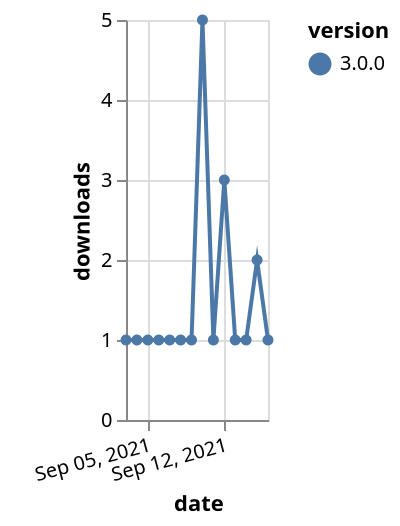 {"$schema": "https://vega.github.io/schema/vega-lite/v5.json", "description": "A simple bar chart with embedded data.", "data": {"values": [{"date": "2021-09-03", "total": 266, "delta": 1, "version": "3.0.0"}, {"date": "2021-09-04", "total": 267, "delta": 1, "version": "3.0.0"}, {"date": "2021-09-05", "total": 268, "delta": 1, "version": "3.0.0"}, {"date": "2021-09-06", "total": 269, "delta": 1, "version": "3.0.0"}, {"date": "2021-09-07", "total": 270, "delta": 1, "version": "3.0.0"}, {"date": "2021-09-08", "total": 271, "delta": 1, "version": "3.0.0"}, {"date": "2021-09-09", "total": 272, "delta": 1, "version": "3.0.0"}, {"date": "2021-09-10", "total": 277, "delta": 5, "version": "3.0.0"}, {"date": "2021-09-11", "total": 278, "delta": 1, "version": "3.0.0"}, {"date": "2021-09-12", "total": 281, "delta": 3, "version": "3.0.0"}, {"date": "2021-09-13", "total": 282, "delta": 1, "version": "3.0.0"}, {"date": "2021-09-14", "total": 283, "delta": 1, "version": "3.0.0"}, {"date": "2021-09-15", "total": 285, "delta": 2, "version": "3.0.0"}, {"date": "2021-09-16", "total": 286, "delta": 1, "version": "3.0.0"}]}, "width": "container", "mark": {"type": "line", "point": {"filled": true}}, "encoding": {"x": {"field": "date", "type": "temporal", "timeUnit": "yearmonthdate", "title": "date", "axis": {"labelAngle": -15}}, "y": {"field": "delta", "type": "quantitative", "title": "downloads"}, "color": {"field": "version", "type": "nominal"}, "tooltip": {"field": "delta"}}}